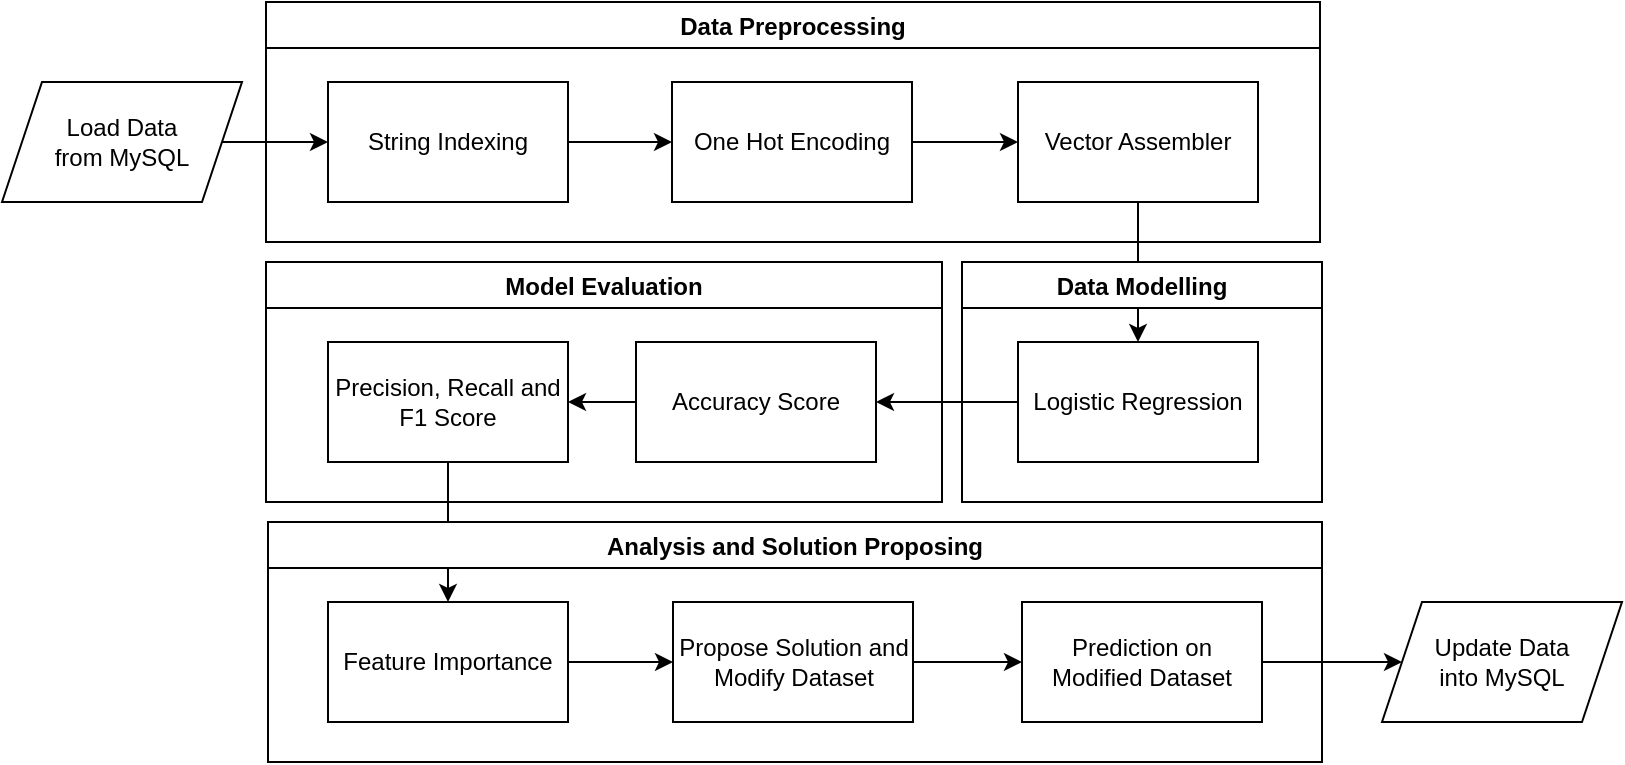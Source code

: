 <mxfile version="15.9.1" type="device"><diagram id="FHwZzrL0LwGJIXLDu5o6" name="Page-1"><mxGraphModel dx="981" dy="557" grid="1" gridSize="10" guides="1" tooltips="1" connect="1" arrows="1" fold="1" page="1" pageScale="1" pageWidth="850" pageHeight="1100" math="0" shadow="0"><root><mxCell id="0"/><mxCell id="1" parent="0"/><mxCell id="bR6GKTWEmkoa6hqunFaJ-5" style="edgeStyle=orthogonalEdgeStyle;rounded=0;orthogonalLoop=1;jettySize=auto;html=1;" edge="1" parent="1" source="bR6GKTWEmkoa6hqunFaJ-1" target="bR6GKTWEmkoa6hqunFaJ-3"><mxGeometry relative="1" as="geometry"/></mxCell><mxCell id="bR6GKTWEmkoa6hqunFaJ-1" value="Load Data&lt;br&gt;from MySQL" style="shape=parallelogram;perimeter=parallelogramPerimeter;whiteSpace=wrap;html=1;fixedSize=1;" vertex="1" parent="1"><mxGeometry x="30" y="120" width="120" height="60" as="geometry"/></mxCell><mxCell id="bR6GKTWEmkoa6hqunFaJ-2" value="Update Data&lt;br&gt;into MySQL" style="shape=parallelogram;perimeter=parallelogramPerimeter;whiteSpace=wrap;html=1;fixedSize=1;" vertex="1" parent="1"><mxGeometry x="720" y="380" width="120" height="60" as="geometry"/></mxCell><mxCell id="bR6GKTWEmkoa6hqunFaJ-6" style="edgeStyle=orthogonalEdgeStyle;rounded=0;orthogonalLoop=1;jettySize=auto;html=1;" edge="1" parent="1" source="bR6GKTWEmkoa6hqunFaJ-3" target="bR6GKTWEmkoa6hqunFaJ-4"><mxGeometry relative="1" as="geometry"/></mxCell><mxCell id="bR6GKTWEmkoa6hqunFaJ-3" value="String Indexing" style="rounded=0;whiteSpace=wrap;html=1;" vertex="1" parent="1"><mxGeometry x="193" y="120" width="120" height="60" as="geometry"/></mxCell><mxCell id="bR6GKTWEmkoa6hqunFaJ-8" style="edgeStyle=orthogonalEdgeStyle;rounded=0;orthogonalLoop=1;jettySize=auto;html=1;" edge="1" parent="1" source="bR6GKTWEmkoa6hqunFaJ-4" target="bR6GKTWEmkoa6hqunFaJ-7"><mxGeometry relative="1" as="geometry"/></mxCell><mxCell id="bR6GKTWEmkoa6hqunFaJ-4" value="One Hot Encoding" style="rounded=0;whiteSpace=wrap;html=1;" vertex="1" parent="1"><mxGeometry x="365" y="120" width="120" height="60" as="geometry"/></mxCell><mxCell id="bR6GKTWEmkoa6hqunFaJ-10" style="edgeStyle=orthogonalEdgeStyle;rounded=0;orthogonalLoop=1;jettySize=auto;html=1;" edge="1" parent="1" source="bR6GKTWEmkoa6hqunFaJ-7" target="bR6GKTWEmkoa6hqunFaJ-9"><mxGeometry relative="1" as="geometry"/></mxCell><mxCell id="bR6GKTWEmkoa6hqunFaJ-7" value="Vector Assembler" style="rounded=0;whiteSpace=wrap;html=1;" vertex="1" parent="1"><mxGeometry x="538" y="120" width="120" height="60" as="geometry"/></mxCell><mxCell id="bR6GKTWEmkoa6hqunFaJ-13" style="edgeStyle=orthogonalEdgeStyle;rounded=0;orthogonalLoop=1;jettySize=auto;html=1;" edge="1" parent="1" source="bR6GKTWEmkoa6hqunFaJ-9" target="bR6GKTWEmkoa6hqunFaJ-23"><mxGeometry relative="1" as="geometry"><mxPoint x="370" y="280" as="targetPoint"/></mxGeometry></mxCell><mxCell id="bR6GKTWEmkoa6hqunFaJ-15" style="edgeStyle=orthogonalEdgeStyle;rounded=0;orthogonalLoop=1;jettySize=auto;html=1;" edge="1" parent="1" source="bR6GKTWEmkoa6hqunFaJ-11" target="bR6GKTWEmkoa6hqunFaJ-12"><mxGeometry relative="1" as="geometry"><mxPoint x="235" y="340" as="targetPoint"/></mxGeometry></mxCell><mxCell id="bR6GKTWEmkoa6hqunFaJ-16" style="edgeStyle=orthogonalEdgeStyle;rounded=0;orthogonalLoop=1;jettySize=auto;html=1;" edge="1" parent="1" source="bR6GKTWEmkoa6hqunFaJ-12" target="bR6GKTWEmkoa6hqunFaJ-18"><mxGeometry relative="1" as="geometry"/></mxCell><mxCell id="bR6GKTWEmkoa6hqunFaJ-12" value="Feature Importance" style="rounded=0;whiteSpace=wrap;html=1;" vertex="1" parent="1"><mxGeometry x="193" y="380" width="120" height="60" as="geometry"/></mxCell><mxCell id="bR6GKTWEmkoa6hqunFaJ-17" style="edgeStyle=orthogonalEdgeStyle;rounded=0;orthogonalLoop=1;jettySize=auto;html=1;" edge="1" parent="1" source="bR6GKTWEmkoa6hqunFaJ-14" target="bR6GKTWEmkoa6hqunFaJ-2"><mxGeometry relative="1" as="geometry"/></mxCell><mxCell id="bR6GKTWEmkoa6hqunFaJ-19" style="edgeStyle=orthogonalEdgeStyle;rounded=0;orthogonalLoop=1;jettySize=auto;html=1;" edge="1" parent="1" source="bR6GKTWEmkoa6hqunFaJ-18" target="bR6GKTWEmkoa6hqunFaJ-14"><mxGeometry relative="1" as="geometry"/></mxCell><mxCell id="bR6GKTWEmkoa6hqunFaJ-18" value="Propose Solution and Modify Dataset" style="rounded=0;whiteSpace=wrap;html=1;" vertex="1" parent="1"><mxGeometry x="365.5" y="380" width="120" height="60" as="geometry"/></mxCell><mxCell id="bR6GKTWEmkoa6hqunFaJ-20" value="Data Preprocessing" style="swimlane;" vertex="1" parent="1"><mxGeometry x="162" y="80" width="527" height="120" as="geometry"/></mxCell><mxCell id="bR6GKTWEmkoa6hqunFaJ-22" value="Data Modelling" style="swimlane;" vertex="1" parent="1"><mxGeometry x="510" y="210" width="180" height="120" as="geometry"/></mxCell><mxCell id="bR6GKTWEmkoa6hqunFaJ-9" value="Logistic Regression" style="rounded=0;whiteSpace=wrap;html=1;" vertex="1" parent="bR6GKTWEmkoa6hqunFaJ-22"><mxGeometry x="28" y="40" width="120" height="60" as="geometry"/></mxCell><mxCell id="bR6GKTWEmkoa6hqunFaJ-24" style="edgeStyle=orthogonalEdgeStyle;rounded=0;orthogonalLoop=1;jettySize=auto;html=1;" edge="1" parent="1" source="bR6GKTWEmkoa6hqunFaJ-23" target="bR6GKTWEmkoa6hqunFaJ-11"><mxGeometry relative="1" as="geometry"/></mxCell><mxCell id="bR6GKTWEmkoa6hqunFaJ-23" value="Accuracy Score" style="rounded=0;whiteSpace=wrap;html=1;" vertex="1" parent="1"><mxGeometry x="347" y="250" width="120" height="60" as="geometry"/></mxCell><mxCell id="bR6GKTWEmkoa6hqunFaJ-25" value="Model Evaluation" style="swimlane;" vertex="1" parent="1"><mxGeometry x="162" y="210" width="338" height="120" as="geometry"/></mxCell><mxCell id="bR6GKTWEmkoa6hqunFaJ-11" value="Precision, Recall and F1 Score" style="rounded=0;whiteSpace=wrap;html=1;" vertex="1" parent="bR6GKTWEmkoa6hqunFaJ-25"><mxGeometry x="31" y="40" width="120" height="60" as="geometry"/></mxCell><mxCell id="bR6GKTWEmkoa6hqunFaJ-30" value="Analysis and Solution Proposing" style="swimlane;" vertex="1" parent="1"><mxGeometry x="163" y="340" width="527" height="120" as="geometry"/></mxCell><mxCell id="bR6GKTWEmkoa6hqunFaJ-14" value="Prediction on Modified Dataset" style="rounded=0;whiteSpace=wrap;html=1;" vertex="1" parent="bR6GKTWEmkoa6hqunFaJ-30"><mxGeometry x="377" y="40" width="120" height="60" as="geometry"/></mxCell></root></mxGraphModel></diagram></mxfile>